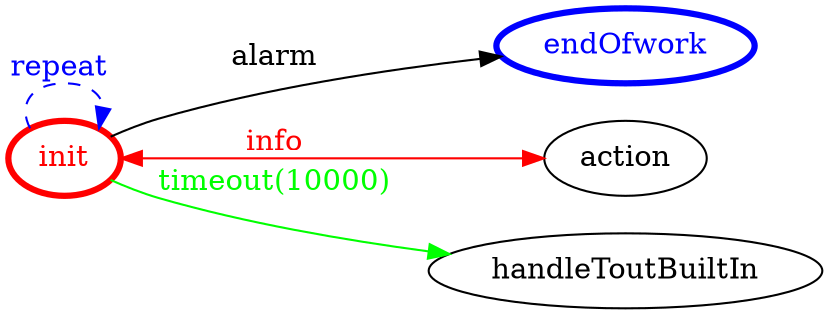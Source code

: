 /*
*
* A GraphViz DOT FSM description 
* Please use a GraphViz visualizer (like http://www.webgraphviz.com)
*  
*/

digraph finite_state_machine {
	rankdir=LR
	size="8,5"
	
	init [ color = red ][ fontcolor = red ][ penwidth = 3 ]
	endOfwork [ color = blue ][ fontcolor = blue ][ penwidth = 3 ]
	
	init -> init [ label = "repeat "][ style = dashed ][ color = blue ][ fontcolor = blue ]
	init -> endOfwork [ label = "alarm" ][ color = black ][ fontcolor = black ]
	init -> action [ label = "info" ][ color = red ][ fontcolor = red ][ dir = both ]
	init -> handleToutBuiltIn [ label = "timeout(10000)" ][ color = green ][ fontcolor = green ]
}

